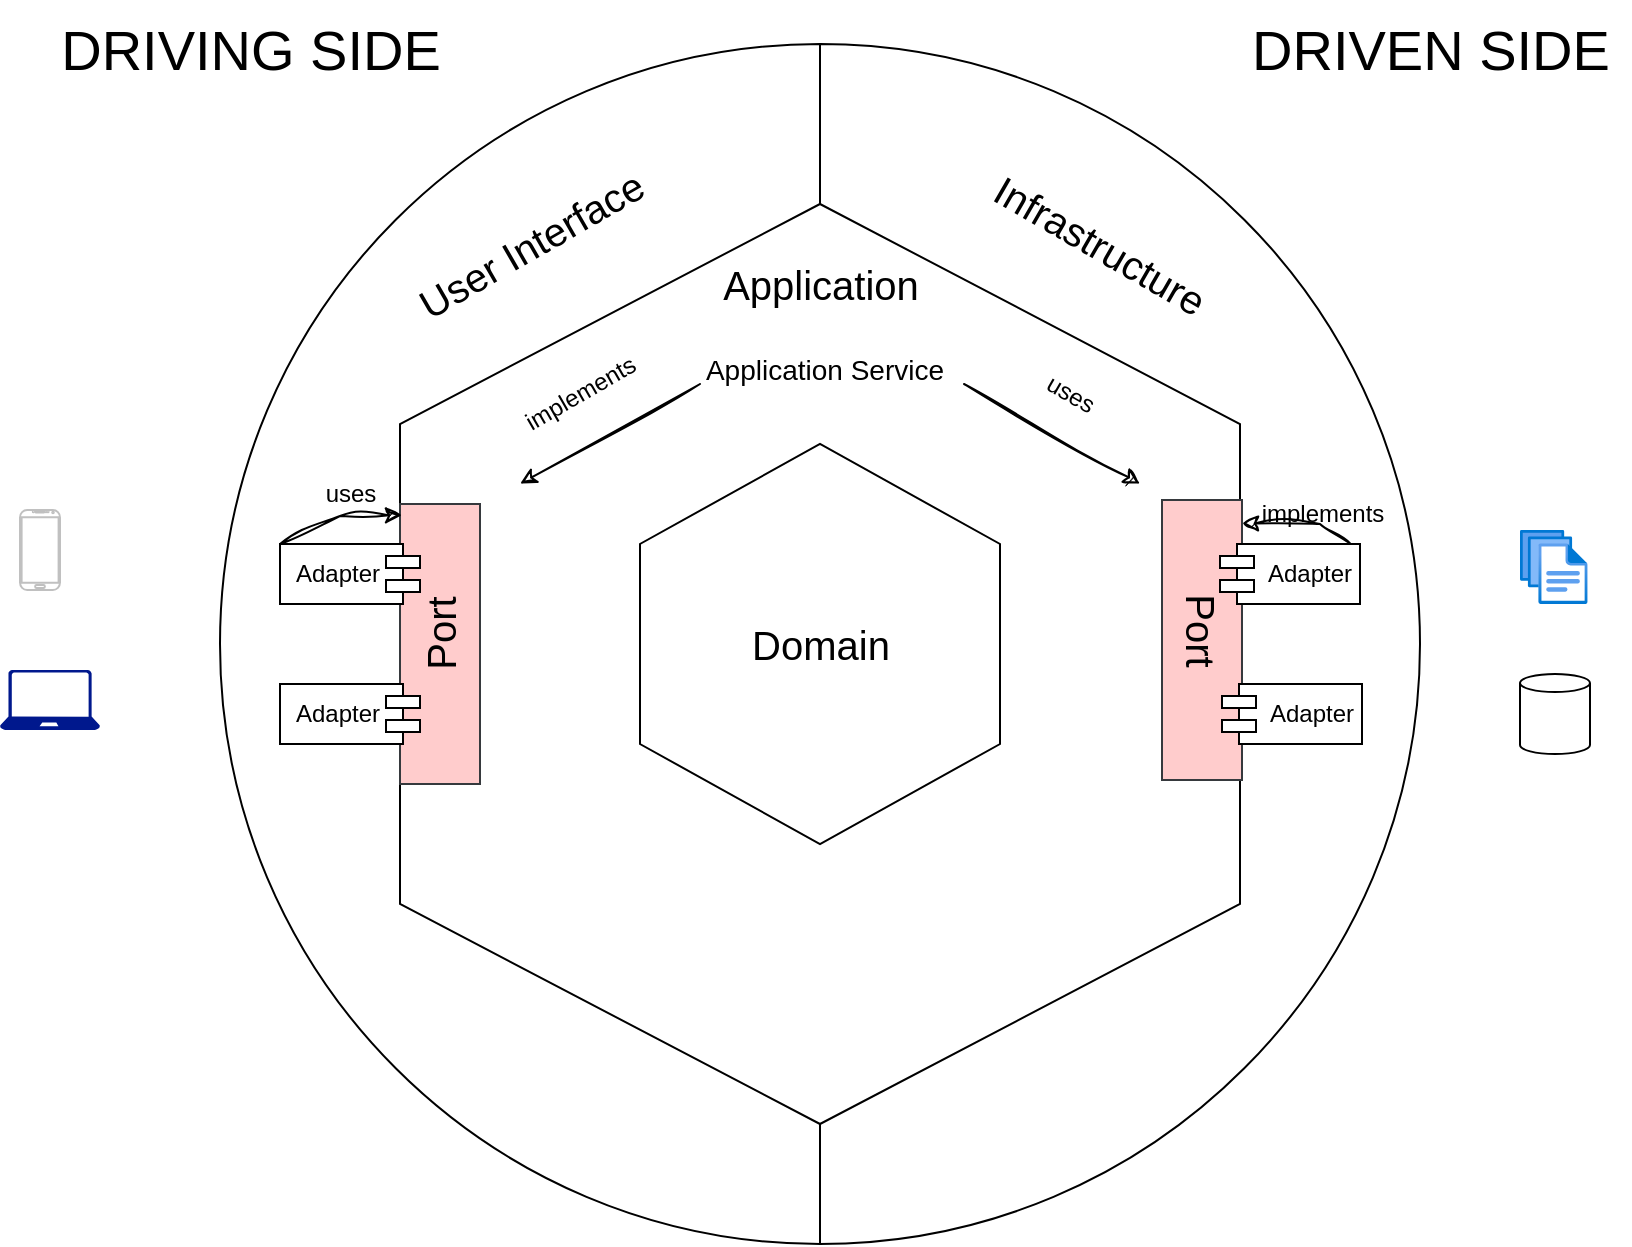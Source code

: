 <mxfile version="27.1.6">
  <diagram name="Page-1" id="Oe-gZjNoALUQdBJx6kQQ">
    <mxGraphModel dx="396" dy="211" grid="1" gridSize="10" guides="1" tooltips="1" connect="1" arrows="1" fold="1" page="1" pageScale="1" pageWidth="850" pageHeight="1100" math="0" shadow="0">
      <root>
        <mxCell id="0" />
        <mxCell id="1" parent="0" />
        <mxCell id="qi3RKUOaajVcWp68-wjY-1" value="" style="verticalLabelPosition=bottom;verticalAlign=top;html=1;shape=mxgraph.basic.half_circle;direction=south;" vertex="1" parent="1">
          <mxGeometry x="110" y="40" width="300" height="600" as="geometry" />
        </mxCell>
        <mxCell id="qi3RKUOaajVcWp68-wjY-2" value="" style="verticalLabelPosition=bottom;verticalAlign=top;html=1;shape=mxgraph.basic.half_circle;direction=north;" vertex="1" parent="1">
          <mxGeometry x="410" y="40" width="300" height="600" as="geometry" />
        </mxCell>
        <mxCell id="qi3RKUOaajVcWp68-wjY-3" value="" style="shape=hexagon;perimeter=hexagonPerimeter2;whiteSpace=wrap;html=1;fixedSize=1;direction=south;size=110;" vertex="1" parent="1">
          <mxGeometry x="200" y="120" width="420" height="460" as="geometry" />
        </mxCell>
        <mxCell id="qi3RKUOaajVcWp68-wjY-4" value="" style="shape=hexagon;perimeter=hexagonPerimeter2;whiteSpace=wrap;html=1;fixedSize=1;direction=south;size=50;" vertex="1" parent="1">
          <mxGeometry x="320" y="240" width="180" height="200" as="geometry" />
        </mxCell>
        <mxCell id="qi3RKUOaajVcWp68-wjY-5" value="&lt;font style=&quot;font-size: 28px;&quot;&gt;DRIVING SIDE&lt;/font&gt;" style="text;html=1;align=center;verticalAlign=middle;resizable=0;points=[];autosize=1;strokeColor=none;fillColor=none;" vertex="1" parent="1">
          <mxGeometry x="20" y="18" width="210" height="50" as="geometry" />
        </mxCell>
        <mxCell id="qi3RKUOaajVcWp68-wjY-6" value="&lt;font style=&quot;font-size: 28px;&quot;&gt;DRIVEN SIDE&lt;/font&gt;" style="text;html=1;align=center;verticalAlign=middle;resizable=0;points=[];autosize=1;strokeColor=none;fillColor=none;" vertex="1" parent="1">
          <mxGeometry x="615" y="18" width="200" height="50" as="geometry" />
        </mxCell>
        <mxCell id="qi3RKUOaajVcWp68-wjY-7" value="&lt;font style=&quot;font-size: 20px;&quot;&gt;User Interface&lt;/font&gt;" style="text;html=1;align=center;verticalAlign=middle;resizable=0;points=[];autosize=1;strokeColor=none;fillColor=none;rotation=-30;" vertex="1" parent="1">
          <mxGeometry x="190" y="120" width="150" height="40" as="geometry" />
        </mxCell>
        <mxCell id="qi3RKUOaajVcWp68-wjY-8" value="&lt;font style=&quot;font-size: 20px;&quot;&gt;Infrastructure&lt;/font&gt;" style="text;html=1;align=center;verticalAlign=middle;resizable=0;points=[];autosize=1;strokeColor=none;fillColor=none;rotation=30;" vertex="1" parent="1">
          <mxGeometry x="480" y="120" width="140" height="40" as="geometry" />
        </mxCell>
        <mxCell id="qi3RKUOaajVcWp68-wjY-9" value="&lt;font style=&quot;font-size: 20px;&quot;&gt;Application&lt;/font&gt;" style="text;html=1;align=center;verticalAlign=middle;resizable=0;points=[];autosize=1;strokeColor=none;fillColor=none;rotation=0;" vertex="1" parent="1">
          <mxGeometry x="350" y="140" width="120" height="40" as="geometry" />
        </mxCell>
        <mxCell id="qi3RKUOaajVcWp68-wjY-10" value="&lt;font style=&quot;font-size: 20px;&quot;&gt;Domain&lt;/font&gt;" style="text;html=1;align=center;verticalAlign=middle;resizable=0;points=[];autosize=1;strokeColor=none;fillColor=none;rotation=0;" vertex="1" parent="1">
          <mxGeometry x="365" y="320" width="90" height="40" as="geometry" />
        </mxCell>
        <mxCell id="qi3RKUOaajVcWp68-wjY-15" value="" style="rounded=0;whiteSpace=wrap;html=1;fillColor=light-dark(#FFCCCC,#FF3333);strokeColor=#36393d;" vertex="1" parent="1">
          <mxGeometry x="200" y="270" width="40" height="140" as="geometry" />
        </mxCell>
        <mxCell id="qi3RKUOaajVcWp68-wjY-14" value="Adapter" style="shape=module;align=left;spacingLeft=-12;align=center;verticalAlign=top;whiteSpace=wrap;html=1;spacingTop=3;spacing=0;fillColor=light-dark(#FFFFFF,#333333);strokeColor=default;perimeterSpacing=0;jettyWidth=17;jettyHeight=6;direction=west;" vertex="1" parent="1">
          <mxGeometry x="140" y="290" width="70" height="30" as="geometry" />
        </mxCell>
        <mxCell id="qi3RKUOaajVcWp68-wjY-13" value="Adapter" style="shape=module;align=left;spacingLeft=-12;align=center;verticalAlign=top;whiteSpace=wrap;html=1;spacingTop=3;spacing=0;fillColor=light-dark(#FFFFFF,#333333);strokeColor=default;perimeterSpacing=0;jettyWidth=17;jettyHeight=6;direction=west;" vertex="1" parent="1">
          <mxGeometry x="140" y="360" width="70" height="30" as="geometry" />
        </mxCell>
        <mxCell id="qi3RKUOaajVcWp68-wjY-17" value="&lt;font style=&quot;font-size: 20px;&quot;&gt;Port&lt;/font&gt;" style="text;html=1;align=center;verticalAlign=middle;resizable=0;points=[];autosize=1;strokeColor=none;fillColor=none;rotation=270;" vertex="1" parent="1">
          <mxGeometry x="190" y="315" width="60" height="40" as="geometry" />
        </mxCell>
        <mxCell id="qi3RKUOaajVcWp68-wjY-18" value="" style="rounded=0;whiteSpace=wrap;html=1;fillColor=light-dark(#FFCCCC,#FF3333);strokeColor=#36393d;" vertex="1" parent="1">
          <mxGeometry x="581" y="268" width="40" height="140" as="geometry" />
        </mxCell>
        <mxCell id="qi3RKUOaajVcWp68-wjY-19" value="&lt;font style=&quot;font-size: 20px;&quot;&gt;Port&lt;/font&gt;" style="text;html=1;align=center;verticalAlign=middle;resizable=0;points=[];autosize=1;strokeColor=none;fillColor=none;rotation=90;" vertex="1" parent="1">
          <mxGeometry x="571" y="313" width="60" height="40" as="geometry" />
        </mxCell>
        <mxCell id="qi3RKUOaajVcWp68-wjY-11" value="Adapter" style="shape=module;align=left;spacingLeft=20;align=center;verticalAlign=top;whiteSpace=wrap;html=1;spacingTop=3;spacing=0;fillColor=light-dark(#FFFFFF,#333333);strokeColor=default;perimeterSpacing=0;jettyWidth=17;jettyHeight=6;" vertex="1" parent="1">
          <mxGeometry x="610" y="290" width="70" height="30" as="geometry" />
        </mxCell>
        <mxCell id="qi3RKUOaajVcWp68-wjY-12" value="Adapter" style="shape=module;align=left;spacingLeft=20;align=center;verticalAlign=top;whiteSpace=wrap;html=1;spacingTop=3;spacing=0;fillColor=light-dark(#FFFFFF,#333333);strokeColor=default;perimeterSpacing=0;jettyWidth=17;jettyHeight=6;" vertex="1" parent="1">
          <mxGeometry x="611" y="360" width="70" height="30" as="geometry" />
        </mxCell>
        <mxCell id="qi3RKUOaajVcWp68-wjY-20" value="&lt;font style=&quot;font-size: 14px;&quot;&gt;Application Service&lt;/font&gt;" style="text;html=1;align=center;verticalAlign=middle;resizable=0;points=[];autosize=1;strokeColor=none;fillColor=none;rotation=0;" vertex="1" parent="1">
          <mxGeometry x="342" y="188" width="140" height="30" as="geometry" />
        </mxCell>
        <mxCell id="qi3RKUOaajVcWp68-wjY-22" value="" style="endArrow=classic;html=1;rounded=0;sketch=1;curveFitting=1;jiggle=2;entryX=0.304;entryY=0.119;entryDx=0;entryDy=0;entryPerimeter=0;" edge="1" parent="1" target="qi3RKUOaajVcWp68-wjY-3">
          <mxGeometry width="50" height="50" relative="1" as="geometry">
            <mxPoint x="482" y="210" as="sourcePoint" />
            <mxPoint x="562" y="280" as="targetPoint" />
          </mxGeometry>
        </mxCell>
        <mxCell id="qi3RKUOaajVcWp68-wjY-23" value="" style="endArrow=classic;html=1;rounded=0;sketch=1;curveFitting=1;jiggle=2;entryX=0.304;entryY=0.857;entryDx=0;entryDy=0;entryPerimeter=0;" edge="1" parent="1" target="qi3RKUOaajVcWp68-wjY-3">
          <mxGeometry width="50" height="50" relative="1" as="geometry">
            <mxPoint x="350" y="210" as="sourcePoint" />
            <mxPoint x="270" y="280" as="targetPoint" />
          </mxGeometry>
        </mxCell>
        <mxCell id="qi3RKUOaajVcWp68-wjY-24" value="implements" style="text;html=1;align=center;verticalAlign=middle;resizable=0;points=[];autosize=1;strokeColor=none;fillColor=none;rotation=0;" vertex="1" parent="1">
          <mxGeometry x="621" y="260" width="80" height="30" as="geometry" />
        </mxCell>
        <mxCell id="qi3RKUOaajVcWp68-wjY-25" value="uses" style="text;html=1;align=center;verticalAlign=middle;resizable=0;points=[];autosize=1;strokeColor=none;fillColor=none;rotation=0;" vertex="1" parent="1">
          <mxGeometry x="150" y="250" width="50" height="30" as="geometry" />
        </mxCell>
        <mxCell id="qi3RKUOaajVcWp68-wjY-27" value="" style="endArrow=classic;html=1;rounded=0;sketch=1;curveFitting=1;jiggle=2;entryX=0.304;entryY=0.857;entryDx=0;entryDy=0;entryPerimeter=0;exitX=0.933;exitY=-0.002;exitDx=0;exitDy=0;exitPerimeter=0;" edge="1" parent="1" source="qi3RKUOaajVcWp68-wjY-11">
          <mxGeometry width="50" height="50" relative="1" as="geometry">
            <mxPoint x="651.06" y="279.52" as="sourcePoint" />
            <mxPoint x="621" y="279.68" as="targetPoint" />
            <Array as="points">
              <mxPoint x="660" y="280" />
            </Array>
          </mxGeometry>
        </mxCell>
        <mxCell id="qi3RKUOaajVcWp68-wjY-28" value="implements" style="text;html=1;align=center;verticalAlign=middle;resizable=0;points=[];autosize=1;strokeColor=none;fillColor=none;rotation=-30;" vertex="1" parent="1">
          <mxGeometry x="250" y="200" width="80" height="30" as="geometry" />
        </mxCell>
        <mxCell id="qi3RKUOaajVcWp68-wjY-29" value="uses" style="text;html=1;align=center;verticalAlign=middle;resizable=0;points=[];autosize=1;strokeColor=none;fillColor=none;rotation=30;" vertex="1" parent="1">
          <mxGeometry x="510" y="200" width="50" height="30" as="geometry" />
        </mxCell>
        <mxCell id="qi3RKUOaajVcWp68-wjY-30" value="" style="endArrow=classic;html=1;rounded=0;sketch=1;curveFitting=1;jiggle=2;entryX=0.025;entryY=0.04;entryDx=0;entryDy=0;entryPerimeter=0;" edge="1" parent="1" target="qi3RKUOaajVcWp68-wjY-15">
          <mxGeometry width="50" height="50" relative="1" as="geometry">
            <mxPoint x="140" y="290" as="sourcePoint" />
            <mxPoint x="200" y="260" as="targetPoint" />
            <Array as="points">
              <mxPoint x="170" y="276" />
            </Array>
          </mxGeometry>
        </mxCell>
        <mxCell id="qi3RKUOaajVcWp68-wjY-31" value="" style="verticalLabelPosition=bottom;verticalAlign=top;html=1;shadow=0;dashed=0;strokeWidth=1;shape=mxgraph.android.phone2;strokeColor=#c0c0c0;" vertex="1" parent="1">
          <mxGeometry x="10" y="273" width="20" height="40" as="geometry" />
        </mxCell>
        <mxCell id="qi3RKUOaajVcWp68-wjY-32" value="" style="sketch=0;aspect=fixed;pointerEvents=1;shadow=0;dashed=0;html=1;strokeColor=none;labelPosition=center;verticalLabelPosition=bottom;verticalAlign=top;align=center;fillColor=#00188D;shape=mxgraph.azure.laptop" vertex="1" parent="1">
          <mxGeometry y="353" width="50" height="30" as="geometry" />
        </mxCell>
        <mxCell id="qi3RKUOaajVcWp68-wjY-33" value="" style="shape=cylinder3;whiteSpace=wrap;html=1;boundedLbl=1;backgroundOutline=1;size=4.5;" vertex="1" parent="1">
          <mxGeometry x="760" y="355" width="35" height="40" as="geometry" />
        </mxCell>
        <mxCell id="qi3RKUOaajVcWp68-wjY-34" value="" style="image;aspect=fixed;html=1;points=[];align=center;fontSize=12;image=img/lib/azure2/general/Files.svg;" vertex="1" parent="1">
          <mxGeometry x="760" y="283" width="33.83" height="37" as="geometry" />
        </mxCell>
      </root>
    </mxGraphModel>
  </diagram>
</mxfile>
